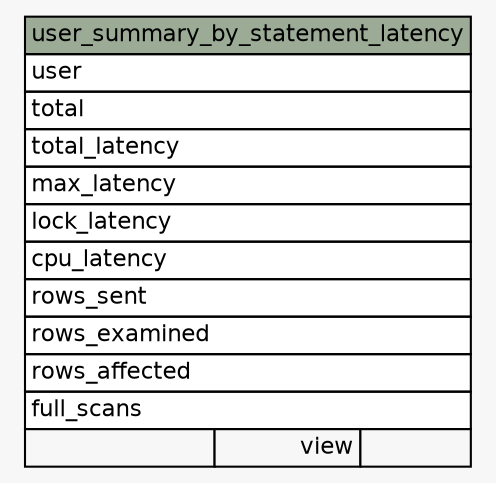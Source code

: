 // dot 7.1.0 on Windows 11 10.0
// SchemaSpy rev 590
digraph "user_summary_by_statement_latency" {
  graph [
    rankdir="RL"
    bgcolor="#f7f7f7"
    nodesep="0.18"
    ranksep="0.46"
    fontname="Helvetica"
    fontsize="11"
  ];
  node [
    fontname="Helvetica"
    fontsize="11"
    shape="plaintext"
  ];
  edge [
    arrowsize="0.8"
  ];
  "user_summary_by_statement_latency" [
    label=<
    <TABLE BORDER="0" CELLBORDER="1" CELLSPACING="0" BGCOLOR="#ffffff">
      <TR><TD COLSPAN="3" BGCOLOR="#9bab96" ALIGN="CENTER">user_summary_by_statement_latency</TD></TR>
      <TR><TD PORT="user" COLSPAN="3" ALIGN="LEFT">user</TD></TR>
      <TR><TD PORT="total" COLSPAN="3" ALIGN="LEFT">total</TD></TR>
      <TR><TD PORT="total_latency" COLSPAN="3" ALIGN="LEFT">total_latency</TD></TR>
      <TR><TD PORT="max_latency" COLSPAN="3" ALIGN="LEFT">max_latency</TD></TR>
      <TR><TD PORT="lock_latency" COLSPAN="3" ALIGN="LEFT">lock_latency</TD></TR>
      <TR><TD PORT="cpu_latency" COLSPAN="3" ALIGN="LEFT">cpu_latency</TD></TR>
      <TR><TD PORT="rows_sent" COLSPAN="3" ALIGN="LEFT">rows_sent</TD></TR>
      <TR><TD PORT="rows_examined" COLSPAN="3" ALIGN="LEFT">rows_examined</TD></TR>
      <TR><TD PORT="rows_affected" COLSPAN="3" ALIGN="LEFT">rows_affected</TD></TR>
      <TR><TD PORT="full_scans" COLSPAN="3" ALIGN="LEFT">full_scans</TD></TR>
      <TR><TD ALIGN="LEFT" BGCOLOR="#f7f7f7">  </TD><TD ALIGN="RIGHT" BGCOLOR="#f7f7f7">view</TD><TD ALIGN="RIGHT" BGCOLOR="#f7f7f7">  </TD></TR>
    </TABLE>>
    URL="tables/user_summary_by_statement_latency.html"
    tooltip="user_summary_by_statement_latency"
  ];
}
